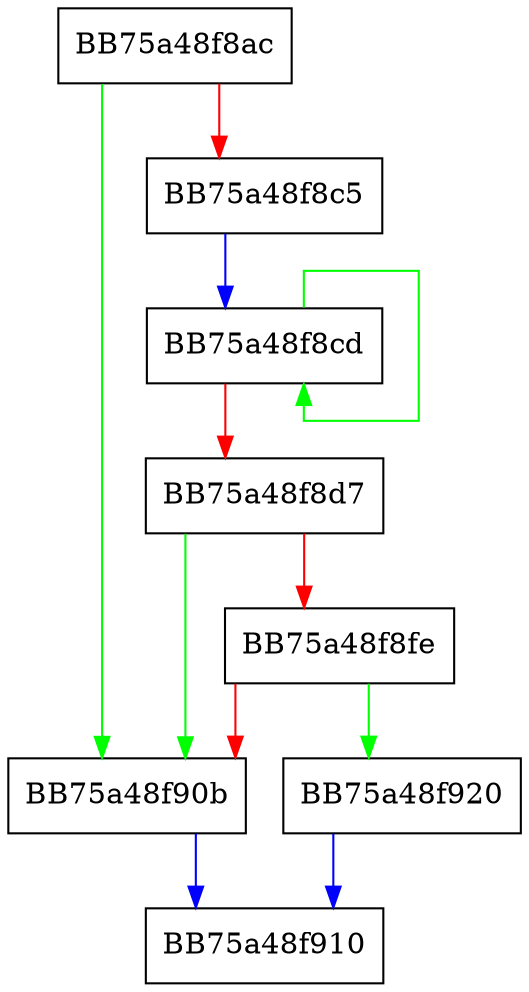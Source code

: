 digraph IsResourceStillAvailable {
  node [shape="box"];
  graph [splines=ortho];
  BB75a48f8ac -> BB75a48f90b [color="green"];
  BB75a48f8ac -> BB75a48f8c5 [color="red"];
  BB75a48f8c5 -> BB75a48f8cd [color="blue"];
  BB75a48f8cd -> BB75a48f8cd [color="green"];
  BB75a48f8cd -> BB75a48f8d7 [color="red"];
  BB75a48f8d7 -> BB75a48f90b [color="green"];
  BB75a48f8d7 -> BB75a48f8fe [color="red"];
  BB75a48f8fe -> BB75a48f920 [color="green"];
  BB75a48f8fe -> BB75a48f90b [color="red"];
  BB75a48f90b -> BB75a48f910 [color="blue"];
  BB75a48f920 -> BB75a48f910 [color="blue"];
}